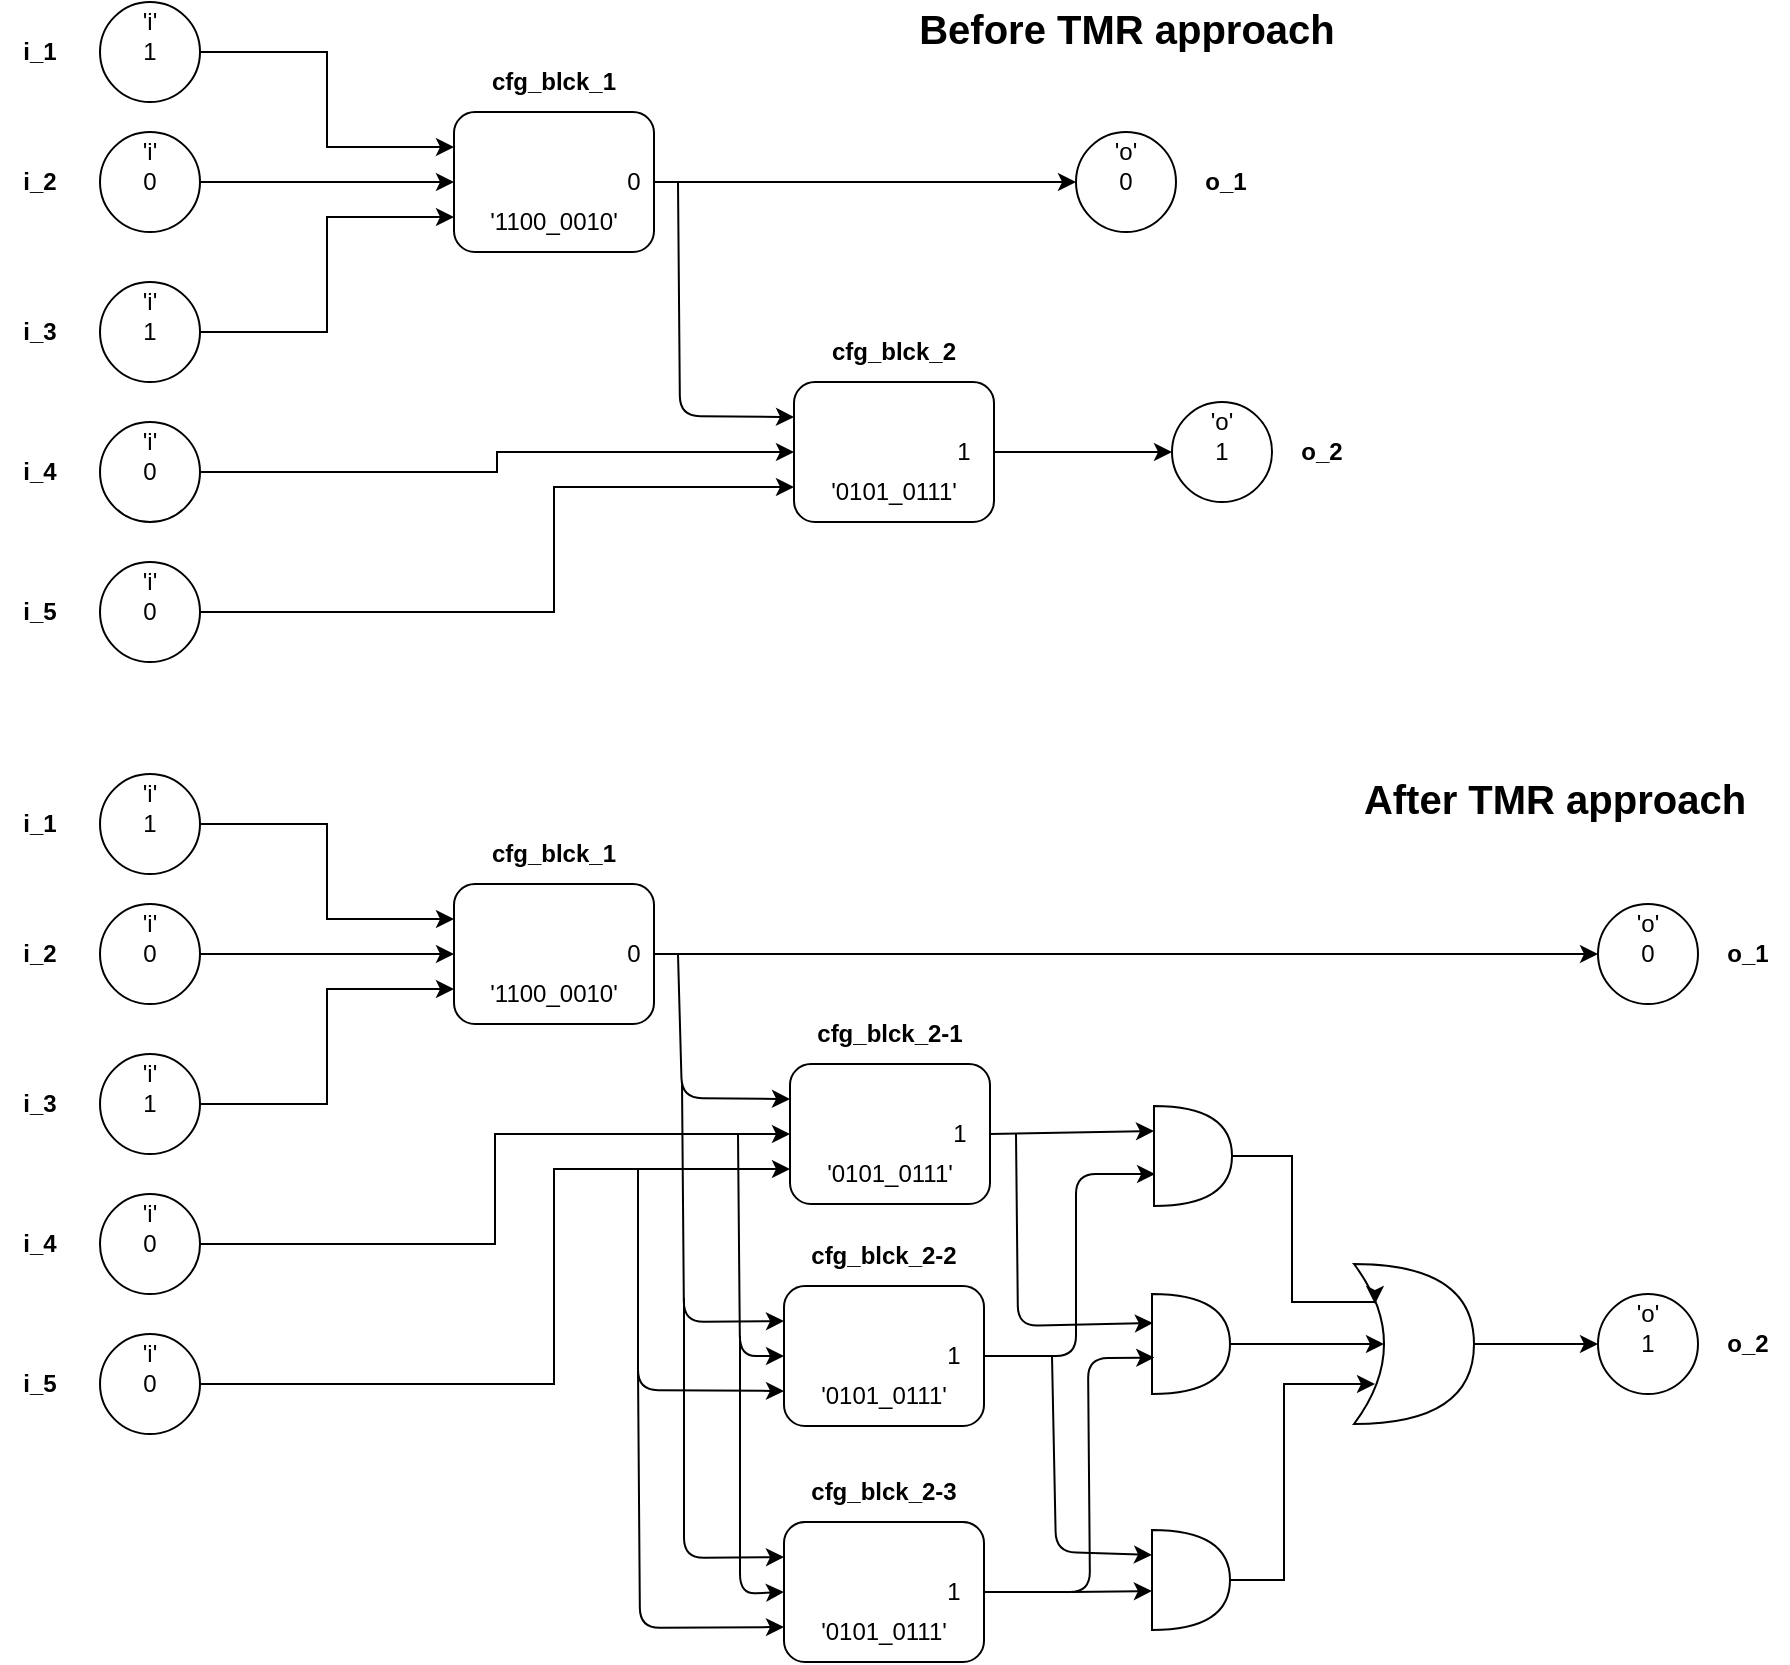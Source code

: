 <mxfile version="14.5.1" type="device"><diagram id="oAcc8yI5VdxO7I8VEUvd" name="Page-1"><mxGraphModel dx="1309" dy="886" grid="1" gridSize="1" guides="1" tooltips="1" connect="1" arrows="1" fold="1" page="1" pageScale="1" pageWidth="1654" pageHeight="1169" math="1" shadow="0"><root><mxCell id="0"/><mxCell id="1" parent="0"/><mxCell id="GiPaHa4eVq6yyV3mLv7P-51" value="" style="group" parent="1" vertex="1" connectable="0"><mxGeometry x="123" y="124" width="681" height="330" as="geometry"/></mxCell><mxCell id="4GQAUtZldE-fBypzfXYX-8" value="" style="group" parent="GiPaHa4eVq6yyV3mLv7P-51" vertex="1" connectable="0"><mxGeometry width="100" height="50" as="geometry"/></mxCell><mxCell id="4GQAUtZldE-fBypzfXYX-1" value="1" style="ellipse;whiteSpace=wrap;html=1;aspect=fixed;" parent="4GQAUtZldE-fBypzfXYX-8" vertex="1"><mxGeometry x="50" width="50" height="50" as="geometry"/></mxCell><mxCell id="4GQAUtZldE-fBypzfXYX-6" value="'i'" style="text;html=1;strokeColor=none;fillColor=none;align=center;verticalAlign=middle;whiteSpace=wrap;rounded=0;" parent="4GQAUtZldE-fBypzfXYX-8" vertex="1"><mxGeometry x="55" width="40" height="20" as="geometry"/></mxCell><mxCell id="4GQAUtZldE-fBypzfXYX-7" value="&lt;b&gt;i_1&lt;/b&gt;" style="text;html=1;strokeColor=none;fillColor=none;align=center;verticalAlign=middle;whiteSpace=wrap;rounded=0;" parent="4GQAUtZldE-fBypzfXYX-8" vertex="1"><mxGeometry y="15" width="40" height="20" as="geometry"/></mxCell><mxCell id="4GQAUtZldE-fBypzfXYX-9" value="" style="group" parent="GiPaHa4eVq6yyV3mLv7P-51" vertex="1" connectable="0"><mxGeometry y="65" width="100" height="50" as="geometry"/></mxCell><mxCell id="4GQAUtZldE-fBypzfXYX-10" value="0" style="ellipse;whiteSpace=wrap;html=1;aspect=fixed;" parent="4GQAUtZldE-fBypzfXYX-9" vertex="1"><mxGeometry x="50" width="50" height="50" as="geometry"/></mxCell><mxCell id="4GQAUtZldE-fBypzfXYX-11" value="'i'" style="text;html=1;strokeColor=none;fillColor=none;align=center;verticalAlign=middle;whiteSpace=wrap;rounded=0;" parent="4GQAUtZldE-fBypzfXYX-9" vertex="1"><mxGeometry x="55" width="40" height="20" as="geometry"/></mxCell><mxCell id="4GQAUtZldE-fBypzfXYX-12" value="&lt;b&gt;i_2&lt;/b&gt;" style="text;html=1;strokeColor=none;fillColor=none;align=center;verticalAlign=middle;whiteSpace=wrap;rounded=0;" parent="4GQAUtZldE-fBypzfXYX-9" vertex="1"><mxGeometry y="15" width="40" height="20" as="geometry"/></mxCell><mxCell id="4GQAUtZldE-fBypzfXYX-13" value="" style="group" parent="GiPaHa4eVq6yyV3mLv7P-51" vertex="1" connectable="0"><mxGeometry y="140" width="100" height="50" as="geometry"/></mxCell><mxCell id="4GQAUtZldE-fBypzfXYX-14" value="1" style="ellipse;whiteSpace=wrap;html=1;aspect=fixed;" parent="4GQAUtZldE-fBypzfXYX-13" vertex="1"><mxGeometry x="50" width="50" height="50" as="geometry"/></mxCell><mxCell id="4GQAUtZldE-fBypzfXYX-15" value="'i'" style="text;html=1;strokeColor=none;fillColor=none;align=center;verticalAlign=middle;whiteSpace=wrap;rounded=0;" parent="4GQAUtZldE-fBypzfXYX-13" vertex="1"><mxGeometry x="55" width="40" height="20" as="geometry"/></mxCell><mxCell id="4GQAUtZldE-fBypzfXYX-16" value="&lt;b&gt;i_3&lt;/b&gt;" style="text;html=1;strokeColor=none;fillColor=none;align=center;verticalAlign=middle;whiteSpace=wrap;rounded=0;" parent="4GQAUtZldE-fBypzfXYX-13" vertex="1"><mxGeometry y="15" width="40" height="20" as="geometry"/></mxCell><mxCell id="4GQAUtZldE-fBypzfXYX-17" value="" style="group" parent="GiPaHa4eVq6yyV3mLv7P-51" vertex="1" connectable="0"><mxGeometry y="210" width="100" height="50" as="geometry"/></mxCell><mxCell id="4GQAUtZldE-fBypzfXYX-18" value="0" style="ellipse;whiteSpace=wrap;html=1;aspect=fixed;" parent="4GQAUtZldE-fBypzfXYX-17" vertex="1"><mxGeometry x="50" width="50" height="50" as="geometry"/></mxCell><mxCell id="4GQAUtZldE-fBypzfXYX-19" value="'i'" style="text;html=1;strokeColor=none;fillColor=none;align=center;verticalAlign=middle;whiteSpace=wrap;rounded=0;" parent="4GQAUtZldE-fBypzfXYX-17" vertex="1"><mxGeometry x="55" width="40" height="20" as="geometry"/></mxCell><mxCell id="4GQAUtZldE-fBypzfXYX-20" value="&lt;b&gt;i_4&lt;/b&gt;" style="text;html=1;strokeColor=none;fillColor=none;align=center;verticalAlign=middle;whiteSpace=wrap;rounded=0;" parent="4GQAUtZldE-fBypzfXYX-17" vertex="1"><mxGeometry y="15" width="40" height="20" as="geometry"/></mxCell><mxCell id="4GQAUtZldE-fBypzfXYX-21" value="" style="group" parent="GiPaHa4eVq6yyV3mLv7P-51" vertex="1" connectable="0"><mxGeometry y="280" width="100" height="50" as="geometry"/></mxCell><mxCell id="4GQAUtZldE-fBypzfXYX-22" value="0" style="ellipse;whiteSpace=wrap;html=1;aspect=fixed;" parent="4GQAUtZldE-fBypzfXYX-21" vertex="1"><mxGeometry x="50" width="50" height="50" as="geometry"/></mxCell><mxCell id="4GQAUtZldE-fBypzfXYX-23" value="'i'" style="text;html=1;strokeColor=none;fillColor=none;align=center;verticalAlign=middle;whiteSpace=wrap;rounded=0;" parent="4GQAUtZldE-fBypzfXYX-21" vertex="1"><mxGeometry x="55" width="40" height="20" as="geometry"/></mxCell><mxCell id="4GQAUtZldE-fBypzfXYX-24" value="&lt;b&gt;i_5&lt;/b&gt;" style="text;html=1;strokeColor=none;fillColor=none;align=center;verticalAlign=middle;whiteSpace=wrap;rounded=0;" parent="4GQAUtZldE-fBypzfXYX-21" vertex="1"><mxGeometry y="15" width="40" height="20" as="geometry"/></mxCell><mxCell id="4GQAUtZldE-fBypzfXYX-29" value="" style="group" parent="GiPaHa4eVq6yyV3mLv7P-51" vertex="1" connectable="0"><mxGeometry x="227" y="30" width="110" height="95" as="geometry"/></mxCell><mxCell id="4GQAUtZldE-fBypzfXYX-25" value="" style="rounded=1;whiteSpace=wrap;html=1;" parent="4GQAUtZldE-fBypzfXYX-29" vertex="1"><mxGeometry y="25" width="100" height="70" as="geometry"/></mxCell><mxCell id="4GQAUtZldE-fBypzfXYX-26" value="&lt;b&gt;cfg_blck_1&lt;/b&gt;" style="text;html=1;strokeColor=none;fillColor=none;align=center;verticalAlign=middle;whiteSpace=wrap;rounded=0;" parent="4GQAUtZldE-fBypzfXYX-29" vertex="1"><mxGeometry x="10" width="80" height="20" as="geometry"/></mxCell><mxCell id="4GQAUtZldE-fBypzfXYX-27" value="'1100_0010'" style="text;html=1;strokeColor=none;fillColor=none;align=center;verticalAlign=middle;whiteSpace=wrap;rounded=0;" parent="4GQAUtZldE-fBypzfXYX-29" vertex="1"><mxGeometry x="20" y="70" width="60" height="20" as="geometry"/></mxCell><mxCell id="4GQAUtZldE-fBypzfXYX-28" value="0" style="text;html=1;strokeColor=none;fillColor=none;align=center;verticalAlign=middle;whiteSpace=wrap;rounded=0;" parent="4GQAUtZldE-fBypzfXYX-29" vertex="1"><mxGeometry x="70" y="50" width="40" height="20" as="geometry"/></mxCell><mxCell id="4GQAUtZldE-fBypzfXYX-30" value="" style="group" parent="GiPaHa4eVq6yyV3mLv7P-51" vertex="1" connectable="0"><mxGeometry x="397" y="165" width="110" height="95" as="geometry"/></mxCell><mxCell id="4GQAUtZldE-fBypzfXYX-31" value="" style="rounded=1;whiteSpace=wrap;html=1;" parent="4GQAUtZldE-fBypzfXYX-30" vertex="1"><mxGeometry y="25" width="100" height="70" as="geometry"/></mxCell><mxCell id="4GQAUtZldE-fBypzfXYX-32" value="&lt;b&gt;cfg_blck_2&lt;/b&gt;" style="text;html=1;strokeColor=none;fillColor=none;align=center;verticalAlign=middle;whiteSpace=wrap;rounded=0;" parent="4GQAUtZldE-fBypzfXYX-30" vertex="1"><mxGeometry x="10" width="80" height="20" as="geometry"/></mxCell><mxCell id="4GQAUtZldE-fBypzfXYX-33" value="'0101_0111'" style="text;html=1;strokeColor=none;fillColor=none;align=center;verticalAlign=middle;whiteSpace=wrap;rounded=0;" parent="4GQAUtZldE-fBypzfXYX-30" vertex="1"><mxGeometry x="20" y="70" width="60" height="20" as="geometry"/></mxCell><mxCell id="4GQAUtZldE-fBypzfXYX-34" value="1" style="text;html=1;strokeColor=none;fillColor=none;align=center;verticalAlign=middle;whiteSpace=wrap;rounded=0;" parent="4GQAUtZldE-fBypzfXYX-30" vertex="1"><mxGeometry x="70" y="50" width="30" height="20" as="geometry"/></mxCell><mxCell id="4GQAUtZldE-fBypzfXYX-35" style="edgeStyle=orthogonalEdgeStyle;rounded=0;orthogonalLoop=1;jettySize=auto;html=1;entryX=0;entryY=0.25;entryDx=0;entryDy=0;" parent="GiPaHa4eVq6yyV3mLv7P-51" source="4GQAUtZldE-fBypzfXYX-1" target="4GQAUtZldE-fBypzfXYX-25" edge="1"><mxGeometry relative="1" as="geometry"/></mxCell><mxCell id="4GQAUtZldE-fBypzfXYX-36" style="edgeStyle=orthogonalEdgeStyle;rounded=0;orthogonalLoop=1;jettySize=auto;html=1;entryX=0;entryY=0.5;entryDx=0;entryDy=0;" parent="GiPaHa4eVq6yyV3mLv7P-51" source="4GQAUtZldE-fBypzfXYX-10" target="4GQAUtZldE-fBypzfXYX-25" edge="1"><mxGeometry relative="1" as="geometry"/></mxCell><mxCell id="4GQAUtZldE-fBypzfXYX-37" style="edgeStyle=orthogonalEdgeStyle;rounded=0;orthogonalLoop=1;jettySize=auto;html=1;entryX=0;entryY=0.75;entryDx=0;entryDy=0;" parent="GiPaHa4eVq6yyV3mLv7P-51" source="4GQAUtZldE-fBypzfXYX-14" target="4GQAUtZldE-fBypzfXYX-25" edge="1"><mxGeometry relative="1" as="geometry"/></mxCell><mxCell id="4GQAUtZldE-fBypzfXYX-39" style="edgeStyle=orthogonalEdgeStyle;rounded=0;orthogonalLoop=1;jettySize=auto;html=1;" parent="GiPaHa4eVq6yyV3mLv7P-51" source="4GQAUtZldE-fBypzfXYX-18" target="4GQAUtZldE-fBypzfXYX-31" edge="1"><mxGeometry relative="1" as="geometry"/></mxCell><mxCell id="4GQAUtZldE-fBypzfXYX-40" style="edgeStyle=orthogonalEdgeStyle;rounded=0;orthogonalLoop=1;jettySize=auto;html=1;entryX=0;entryY=0.75;entryDx=0;entryDy=0;" parent="GiPaHa4eVq6yyV3mLv7P-51" source="4GQAUtZldE-fBypzfXYX-22" target="4GQAUtZldE-fBypzfXYX-31" edge="1"><mxGeometry relative="1" as="geometry"><Array as="points"><mxPoint x="277" y="305"/><mxPoint x="277" y="243"/></Array></mxGeometry></mxCell><mxCell id="VX8U921UnsmfCRe9-qno-5" value="" style="group" parent="GiPaHa4eVq6yyV3mLv7P-51" vertex="1" connectable="0"><mxGeometry x="586" y="200" width="95" height="50" as="geometry"/></mxCell><mxCell id="VX8U921UnsmfCRe9-qno-2" value="1" style="ellipse;whiteSpace=wrap;html=1;aspect=fixed;" parent="VX8U921UnsmfCRe9-qno-5" vertex="1"><mxGeometry width="50" height="50" as="geometry"/></mxCell><mxCell id="VX8U921UnsmfCRe9-qno-3" value="'o'" style="text;html=1;strokeColor=none;fillColor=none;align=center;verticalAlign=middle;whiteSpace=wrap;rounded=0;" parent="VX8U921UnsmfCRe9-qno-5" vertex="1"><mxGeometry x="5" width="40" height="20" as="geometry"/></mxCell><mxCell id="VX8U921UnsmfCRe9-qno-4" value="&lt;b&gt;o_2&lt;/b&gt;" style="text;html=1;strokeColor=none;fillColor=none;align=center;verticalAlign=middle;whiteSpace=wrap;rounded=0;" parent="VX8U921UnsmfCRe9-qno-5" vertex="1"><mxGeometry x="55" y="15" width="40" height="20" as="geometry"/></mxCell><mxCell id="VX8U921UnsmfCRe9-qno-10" value="" style="group" parent="GiPaHa4eVq6yyV3mLv7P-51" vertex="1" connectable="0"><mxGeometry x="538" y="65" width="95" height="50" as="geometry"/></mxCell><mxCell id="VX8U921UnsmfCRe9-qno-11" value="0" style="ellipse;whiteSpace=wrap;html=1;aspect=fixed;" parent="VX8U921UnsmfCRe9-qno-10" vertex="1"><mxGeometry width="50" height="50" as="geometry"/></mxCell><mxCell id="VX8U921UnsmfCRe9-qno-12" value="'o'" style="text;html=1;strokeColor=none;fillColor=none;align=center;verticalAlign=middle;whiteSpace=wrap;rounded=0;" parent="VX8U921UnsmfCRe9-qno-10" vertex="1"><mxGeometry x="5" width="40" height="20" as="geometry"/></mxCell><mxCell id="VX8U921UnsmfCRe9-qno-13" value="&lt;b&gt;o_1&lt;/b&gt;" style="text;html=1;strokeColor=none;fillColor=none;align=center;verticalAlign=middle;whiteSpace=wrap;rounded=0;" parent="VX8U921UnsmfCRe9-qno-10" vertex="1"><mxGeometry x="55" y="15" width="40" height="20" as="geometry"/></mxCell><mxCell id="GiPaHa4eVq6yyV3mLv7P-1" style="edgeStyle=orthogonalEdgeStyle;rounded=0;orthogonalLoop=1;jettySize=auto;html=1;entryX=0;entryY=0.5;entryDx=0;entryDy=0;" parent="GiPaHa4eVq6yyV3mLv7P-51" source="4GQAUtZldE-fBypzfXYX-25" target="VX8U921UnsmfCRe9-qno-11" edge="1"><mxGeometry relative="1" as="geometry"/></mxCell><mxCell id="GiPaHa4eVq6yyV3mLv7P-2" style="edgeStyle=orthogonalEdgeStyle;rounded=0;orthogonalLoop=1;jettySize=auto;html=1;entryX=0;entryY=0.5;entryDx=0;entryDy=0;" parent="GiPaHa4eVq6yyV3mLv7P-51" source="4GQAUtZldE-fBypzfXYX-31" target="VX8U921UnsmfCRe9-qno-2" edge="1"><mxGeometry relative="1" as="geometry"/></mxCell><mxCell id="GiPaHa4eVq6yyV3mLv7P-3" value="" style="endArrow=classic;html=1;entryX=0;entryY=0.25;entryDx=0;entryDy=0;" parent="GiPaHa4eVq6yyV3mLv7P-51" target="4GQAUtZldE-fBypzfXYX-31" edge="1"><mxGeometry width="50" height="50" relative="1" as="geometry"><mxPoint x="339" y="90" as="sourcePoint"/><mxPoint x="423" y="64" as="targetPoint"/><Array as="points"><mxPoint x="340" y="207"/></Array></mxGeometry></mxCell><mxCell id="52hbmm7n-PRNqlKyY2pp-19" value="&lt;font style=&quot;font-size: 20px&quot;&gt;&lt;b&gt;Before TMR approach&lt;/b&gt;&lt;/font&gt;" style="text;html=1;strokeColor=none;fillColor=none;align=center;verticalAlign=middle;whiteSpace=wrap;rounded=0;" vertex="1" parent="GiPaHa4eVq6yyV3mLv7P-51"><mxGeometry x="448" y="3" width="231" height="20" as="geometry"/></mxCell><mxCell id="52hbmm7n-PRNqlKyY2pp-18" value="" style="group" vertex="1" connectable="0" parent="1"><mxGeometry x="123" y="510" width="894" height="444" as="geometry"/></mxCell><mxCell id="GiPaHa4eVq6yyV3mLv7P-4" value="" style="group" parent="52hbmm7n-PRNqlKyY2pp-18" vertex="1" connectable="0"><mxGeometry width="100" height="50" as="geometry"/></mxCell><mxCell id="GiPaHa4eVq6yyV3mLv7P-5" value="1" style="ellipse;whiteSpace=wrap;html=1;aspect=fixed;" parent="GiPaHa4eVq6yyV3mLv7P-4" vertex="1"><mxGeometry x="50" width="50" height="50" as="geometry"/></mxCell><mxCell id="GiPaHa4eVq6yyV3mLv7P-6" value="'i'" style="text;html=1;strokeColor=none;fillColor=none;align=center;verticalAlign=middle;whiteSpace=wrap;rounded=0;" parent="GiPaHa4eVq6yyV3mLv7P-4" vertex="1"><mxGeometry x="55" width="40" height="20" as="geometry"/></mxCell><mxCell id="GiPaHa4eVq6yyV3mLv7P-7" value="&lt;b&gt;i_1&lt;/b&gt;" style="text;html=1;strokeColor=none;fillColor=none;align=center;verticalAlign=middle;whiteSpace=wrap;rounded=0;" parent="GiPaHa4eVq6yyV3mLv7P-4" vertex="1"><mxGeometry y="15" width="40" height="20" as="geometry"/></mxCell><mxCell id="GiPaHa4eVq6yyV3mLv7P-8" value="" style="group" parent="52hbmm7n-PRNqlKyY2pp-18" vertex="1" connectable="0"><mxGeometry y="65" width="100" height="50" as="geometry"/></mxCell><mxCell id="GiPaHa4eVq6yyV3mLv7P-9" value="0" style="ellipse;whiteSpace=wrap;html=1;aspect=fixed;" parent="GiPaHa4eVq6yyV3mLv7P-8" vertex="1"><mxGeometry x="50" width="50" height="50" as="geometry"/></mxCell><mxCell id="GiPaHa4eVq6yyV3mLv7P-10" value="'i'" style="text;html=1;strokeColor=none;fillColor=none;align=center;verticalAlign=middle;whiteSpace=wrap;rounded=0;" parent="GiPaHa4eVq6yyV3mLv7P-8" vertex="1"><mxGeometry x="55" width="40" height="20" as="geometry"/></mxCell><mxCell id="GiPaHa4eVq6yyV3mLv7P-11" value="&lt;b&gt;i_2&lt;/b&gt;" style="text;html=1;strokeColor=none;fillColor=none;align=center;verticalAlign=middle;whiteSpace=wrap;rounded=0;" parent="GiPaHa4eVq6yyV3mLv7P-8" vertex="1"><mxGeometry y="15" width="40" height="20" as="geometry"/></mxCell><mxCell id="GiPaHa4eVq6yyV3mLv7P-12" value="" style="group" parent="52hbmm7n-PRNqlKyY2pp-18" vertex="1" connectable="0"><mxGeometry y="140" width="100" height="50" as="geometry"/></mxCell><mxCell id="GiPaHa4eVq6yyV3mLv7P-13" value="1" style="ellipse;whiteSpace=wrap;html=1;aspect=fixed;" parent="GiPaHa4eVq6yyV3mLv7P-12" vertex="1"><mxGeometry x="50" width="50" height="50" as="geometry"/></mxCell><mxCell id="GiPaHa4eVq6yyV3mLv7P-14" value="'i'" style="text;html=1;strokeColor=none;fillColor=none;align=center;verticalAlign=middle;whiteSpace=wrap;rounded=0;" parent="GiPaHa4eVq6yyV3mLv7P-12" vertex="1"><mxGeometry x="55" width="40" height="20" as="geometry"/></mxCell><mxCell id="GiPaHa4eVq6yyV3mLv7P-15" value="&lt;b&gt;i_3&lt;/b&gt;" style="text;html=1;strokeColor=none;fillColor=none;align=center;verticalAlign=middle;whiteSpace=wrap;rounded=0;" parent="GiPaHa4eVq6yyV3mLv7P-12" vertex="1"><mxGeometry y="15" width="40" height="20" as="geometry"/></mxCell><mxCell id="GiPaHa4eVq6yyV3mLv7P-16" value="" style="group" parent="52hbmm7n-PRNqlKyY2pp-18" vertex="1" connectable="0"><mxGeometry y="210" width="100" height="50" as="geometry"/></mxCell><mxCell id="GiPaHa4eVq6yyV3mLv7P-17" value="0" style="ellipse;whiteSpace=wrap;html=1;aspect=fixed;" parent="GiPaHa4eVq6yyV3mLv7P-16" vertex="1"><mxGeometry x="50" width="50" height="50" as="geometry"/></mxCell><mxCell id="GiPaHa4eVq6yyV3mLv7P-18" value="'i'" style="text;html=1;strokeColor=none;fillColor=none;align=center;verticalAlign=middle;whiteSpace=wrap;rounded=0;" parent="GiPaHa4eVq6yyV3mLv7P-16" vertex="1"><mxGeometry x="55" width="40" height="20" as="geometry"/></mxCell><mxCell id="GiPaHa4eVq6yyV3mLv7P-19" value="&lt;b&gt;i_4&lt;/b&gt;" style="text;html=1;strokeColor=none;fillColor=none;align=center;verticalAlign=middle;whiteSpace=wrap;rounded=0;" parent="GiPaHa4eVq6yyV3mLv7P-16" vertex="1"><mxGeometry y="15" width="40" height="20" as="geometry"/></mxCell><mxCell id="GiPaHa4eVq6yyV3mLv7P-20" value="" style="group" parent="52hbmm7n-PRNqlKyY2pp-18" vertex="1" connectable="0"><mxGeometry y="280" width="100" height="50" as="geometry"/></mxCell><mxCell id="GiPaHa4eVq6yyV3mLv7P-21" value="0" style="ellipse;whiteSpace=wrap;html=1;aspect=fixed;" parent="GiPaHa4eVq6yyV3mLv7P-20" vertex="1"><mxGeometry x="50" width="50" height="50" as="geometry"/></mxCell><mxCell id="GiPaHa4eVq6yyV3mLv7P-22" value="'i'" style="text;html=1;strokeColor=none;fillColor=none;align=center;verticalAlign=middle;whiteSpace=wrap;rounded=0;" parent="GiPaHa4eVq6yyV3mLv7P-20" vertex="1"><mxGeometry x="55" width="40" height="20" as="geometry"/></mxCell><mxCell id="GiPaHa4eVq6yyV3mLv7P-23" value="&lt;b&gt;i_5&lt;/b&gt;" style="text;html=1;strokeColor=none;fillColor=none;align=center;verticalAlign=middle;whiteSpace=wrap;rounded=0;" parent="GiPaHa4eVq6yyV3mLv7P-20" vertex="1"><mxGeometry y="15" width="40" height="20" as="geometry"/></mxCell><mxCell id="GiPaHa4eVq6yyV3mLv7P-24" value="" style="group" parent="52hbmm7n-PRNqlKyY2pp-18" vertex="1" connectable="0"><mxGeometry x="227" y="30" width="110" height="95" as="geometry"/></mxCell><mxCell id="GiPaHa4eVq6yyV3mLv7P-25" value="" style="rounded=1;whiteSpace=wrap;html=1;" parent="GiPaHa4eVq6yyV3mLv7P-24" vertex="1"><mxGeometry y="25" width="100" height="70" as="geometry"/></mxCell><mxCell id="GiPaHa4eVq6yyV3mLv7P-26" value="&lt;b&gt;cfg_blck_1&lt;/b&gt;" style="text;html=1;strokeColor=none;fillColor=none;align=center;verticalAlign=middle;whiteSpace=wrap;rounded=0;" parent="GiPaHa4eVq6yyV3mLv7P-24" vertex="1"><mxGeometry x="10" width="80" height="20" as="geometry"/></mxCell><mxCell id="GiPaHa4eVq6yyV3mLv7P-27" value="'1100_0010'" style="text;html=1;strokeColor=none;fillColor=none;align=center;verticalAlign=middle;whiteSpace=wrap;rounded=0;" parent="GiPaHa4eVq6yyV3mLv7P-24" vertex="1"><mxGeometry x="20" y="70" width="60" height="20" as="geometry"/></mxCell><mxCell id="GiPaHa4eVq6yyV3mLv7P-28" value="0" style="text;html=1;strokeColor=none;fillColor=none;align=center;verticalAlign=middle;whiteSpace=wrap;rounded=0;" parent="GiPaHa4eVq6yyV3mLv7P-24" vertex="1"><mxGeometry x="70" y="50" width="40" height="20" as="geometry"/></mxCell><mxCell id="GiPaHa4eVq6yyV3mLv7P-29" value="" style="group" parent="52hbmm7n-PRNqlKyY2pp-18" vertex="1" connectable="0"><mxGeometry x="395" y="120" width="110" height="95" as="geometry"/></mxCell><mxCell id="GiPaHa4eVq6yyV3mLv7P-30" value="" style="rounded=1;whiteSpace=wrap;html=1;" parent="GiPaHa4eVq6yyV3mLv7P-29" vertex="1"><mxGeometry y="25" width="100" height="70" as="geometry"/></mxCell><mxCell id="GiPaHa4eVq6yyV3mLv7P-31" value="&lt;b&gt;cfg_blck_2-1&lt;/b&gt;" style="text;html=1;strokeColor=none;fillColor=none;align=center;verticalAlign=middle;whiteSpace=wrap;rounded=0;" parent="GiPaHa4eVq6yyV3mLv7P-29" vertex="1"><mxGeometry x="10" width="80" height="20" as="geometry"/></mxCell><mxCell id="GiPaHa4eVq6yyV3mLv7P-32" value="'0101_0111'" style="text;html=1;strokeColor=none;fillColor=none;align=center;verticalAlign=middle;whiteSpace=wrap;rounded=0;" parent="GiPaHa4eVq6yyV3mLv7P-29" vertex="1"><mxGeometry x="20" y="70" width="60" height="20" as="geometry"/></mxCell><mxCell id="GiPaHa4eVq6yyV3mLv7P-33" value="1" style="text;html=1;strokeColor=none;fillColor=none;align=center;verticalAlign=middle;whiteSpace=wrap;rounded=0;" parent="GiPaHa4eVq6yyV3mLv7P-29" vertex="1"><mxGeometry x="70" y="50" width="30" height="20" as="geometry"/></mxCell><mxCell id="GiPaHa4eVq6yyV3mLv7P-34" style="edgeStyle=orthogonalEdgeStyle;rounded=0;orthogonalLoop=1;jettySize=auto;html=1;entryX=0;entryY=0.25;entryDx=0;entryDy=0;" parent="52hbmm7n-PRNqlKyY2pp-18" source="GiPaHa4eVq6yyV3mLv7P-5" target="GiPaHa4eVq6yyV3mLv7P-25" edge="1"><mxGeometry relative="1" as="geometry"/></mxCell><mxCell id="GiPaHa4eVq6yyV3mLv7P-35" style="edgeStyle=orthogonalEdgeStyle;rounded=0;orthogonalLoop=1;jettySize=auto;html=1;entryX=0;entryY=0.5;entryDx=0;entryDy=0;" parent="52hbmm7n-PRNqlKyY2pp-18" source="GiPaHa4eVq6yyV3mLv7P-9" target="GiPaHa4eVq6yyV3mLv7P-25" edge="1"><mxGeometry relative="1" as="geometry"/></mxCell><mxCell id="GiPaHa4eVq6yyV3mLv7P-36" style="edgeStyle=orthogonalEdgeStyle;rounded=0;orthogonalLoop=1;jettySize=auto;html=1;entryX=0;entryY=0.75;entryDx=0;entryDy=0;" parent="52hbmm7n-PRNqlKyY2pp-18" source="GiPaHa4eVq6yyV3mLv7P-13" target="GiPaHa4eVq6yyV3mLv7P-25" edge="1"><mxGeometry relative="1" as="geometry"/></mxCell><mxCell id="GiPaHa4eVq6yyV3mLv7P-37" style="edgeStyle=orthogonalEdgeStyle;rounded=0;orthogonalLoop=1;jettySize=auto;html=1;" parent="52hbmm7n-PRNqlKyY2pp-18" source="GiPaHa4eVq6yyV3mLv7P-17" target="GiPaHa4eVq6yyV3mLv7P-30" edge="1"><mxGeometry relative="1" as="geometry"/></mxCell><mxCell id="GiPaHa4eVq6yyV3mLv7P-38" style="edgeStyle=orthogonalEdgeStyle;rounded=0;orthogonalLoop=1;jettySize=auto;html=1;entryX=0;entryY=0.75;entryDx=0;entryDy=0;" parent="52hbmm7n-PRNqlKyY2pp-18" source="GiPaHa4eVq6yyV3mLv7P-21" target="GiPaHa4eVq6yyV3mLv7P-30" edge="1"><mxGeometry relative="1" as="geometry"><Array as="points"><mxPoint x="277" y="305"/><mxPoint x="277" y="198"/></Array></mxGeometry></mxCell><mxCell id="GiPaHa4eVq6yyV3mLv7P-39" value="" style="group" parent="52hbmm7n-PRNqlKyY2pp-18" vertex="1" connectable="0"><mxGeometry x="799" y="260" width="95" height="50" as="geometry"/></mxCell><mxCell id="GiPaHa4eVq6yyV3mLv7P-40" value="1" style="ellipse;whiteSpace=wrap;html=1;aspect=fixed;" parent="GiPaHa4eVq6yyV3mLv7P-39" vertex="1"><mxGeometry width="50" height="50" as="geometry"/></mxCell><mxCell id="GiPaHa4eVq6yyV3mLv7P-41" value="'o'" style="text;html=1;strokeColor=none;fillColor=none;align=center;verticalAlign=middle;whiteSpace=wrap;rounded=0;" parent="GiPaHa4eVq6yyV3mLv7P-39" vertex="1"><mxGeometry x="5" width="40" height="20" as="geometry"/></mxCell><mxCell id="GiPaHa4eVq6yyV3mLv7P-42" value="&lt;b&gt;o_2&lt;/b&gt;" style="text;html=1;strokeColor=none;fillColor=none;align=center;verticalAlign=middle;whiteSpace=wrap;rounded=0;" parent="GiPaHa4eVq6yyV3mLv7P-39" vertex="1"><mxGeometry x="55" y="15" width="40" height="20" as="geometry"/></mxCell><mxCell id="GiPaHa4eVq6yyV3mLv7P-43" value="" style="group" parent="52hbmm7n-PRNqlKyY2pp-18" vertex="1" connectable="0"><mxGeometry x="799" y="65" width="95" height="50" as="geometry"/></mxCell><mxCell id="GiPaHa4eVq6yyV3mLv7P-44" value="0" style="ellipse;whiteSpace=wrap;html=1;aspect=fixed;" parent="GiPaHa4eVq6yyV3mLv7P-43" vertex="1"><mxGeometry width="50" height="50" as="geometry"/></mxCell><mxCell id="GiPaHa4eVq6yyV3mLv7P-45" value="'o'" style="text;html=1;strokeColor=none;fillColor=none;align=center;verticalAlign=middle;whiteSpace=wrap;rounded=0;" parent="GiPaHa4eVq6yyV3mLv7P-43" vertex="1"><mxGeometry x="5" width="40" height="20" as="geometry"/></mxCell><mxCell id="GiPaHa4eVq6yyV3mLv7P-46" value="&lt;b&gt;o_1&lt;/b&gt;" style="text;html=1;strokeColor=none;fillColor=none;align=center;verticalAlign=middle;whiteSpace=wrap;rounded=0;" parent="GiPaHa4eVq6yyV3mLv7P-43" vertex="1"><mxGeometry x="55" y="15" width="40" height="20" as="geometry"/></mxCell><mxCell id="GiPaHa4eVq6yyV3mLv7P-47" style="edgeStyle=orthogonalEdgeStyle;rounded=0;orthogonalLoop=1;jettySize=auto;html=1;entryX=0;entryY=0.5;entryDx=0;entryDy=0;" parent="52hbmm7n-PRNqlKyY2pp-18" source="GiPaHa4eVq6yyV3mLv7P-25" target="GiPaHa4eVq6yyV3mLv7P-44" edge="1"><mxGeometry relative="1" as="geometry"/></mxCell><mxCell id="GiPaHa4eVq6yyV3mLv7P-49" value="" style="endArrow=classic;html=1;entryX=0;entryY=0.25;entryDx=0;entryDy=0;" parent="52hbmm7n-PRNqlKyY2pp-18" target="GiPaHa4eVq6yyV3mLv7P-30" edge="1"><mxGeometry width="50" height="50" relative="1" as="geometry"><mxPoint x="339" y="90" as="sourcePoint"/><mxPoint x="423" y="64" as="targetPoint"/><Array as="points"><mxPoint x="341" y="162"/></Array></mxGeometry></mxCell><mxCell id="GiPaHa4eVq6yyV3mLv7P-52" value="" style="group" parent="52hbmm7n-PRNqlKyY2pp-18" vertex="1" connectable="0"><mxGeometry x="392" y="231" width="110" height="95" as="geometry"/></mxCell><mxCell id="GiPaHa4eVq6yyV3mLv7P-53" value="" style="rounded=1;whiteSpace=wrap;html=1;" parent="GiPaHa4eVq6yyV3mLv7P-52" vertex="1"><mxGeometry y="25" width="100" height="70" as="geometry"/></mxCell><mxCell id="GiPaHa4eVq6yyV3mLv7P-54" value="&lt;b&gt;cfg_blck_2-2&lt;/b&gt;" style="text;html=1;strokeColor=none;fillColor=none;align=center;verticalAlign=middle;whiteSpace=wrap;rounded=0;" parent="GiPaHa4eVq6yyV3mLv7P-52" vertex="1"><mxGeometry x="10" width="80" height="20" as="geometry"/></mxCell><mxCell id="GiPaHa4eVq6yyV3mLv7P-55" value="'0101_0111'" style="text;html=1;strokeColor=none;fillColor=none;align=center;verticalAlign=middle;whiteSpace=wrap;rounded=0;" parent="GiPaHa4eVq6yyV3mLv7P-52" vertex="1"><mxGeometry x="20" y="70" width="60" height="20" as="geometry"/></mxCell><mxCell id="GiPaHa4eVq6yyV3mLv7P-56" value="1" style="text;html=1;strokeColor=none;fillColor=none;align=center;verticalAlign=middle;whiteSpace=wrap;rounded=0;" parent="GiPaHa4eVq6yyV3mLv7P-52" vertex="1"><mxGeometry x="70" y="50" width="30" height="20" as="geometry"/></mxCell><mxCell id="GiPaHa4eVq6yyV3mLv7P-57" value="" style="group" parent="52hbmm7n-PRNqlKyY2pp-18" vertex="1" connectable="0"><mxGeometry x="392" y="349" width="110" height="95" as="geometry"/></mxCell><mxCell id="GiPaHa4eVq6yyV3mLv7P-58" value="" style="rounded=1;whiteSpace=wrap;html=1;" parent="GiPaHa4eVq6yyV3mLv7P-57" vertex="1"><mxGeometry y="25" width="100" height="70" as="geometry"/></mxCell><mxCell id="GiPaHa4eVq6yyV3mLv7P-59" value="&lt;b&gt;cfg_blck_2-3&lt;/b&gt;" style="text;html=1;strokeColor=none;fillColor=none;align=center;verticalAlign=middle;whiteSpace=wrap;rounded=0;" parent="GiPaHa4eVq6yyV3mLv7P-57" vertex="1"><mxGeometry x="10" width="80" height="20" as="geometry"/></mxCell><mxCell id="GiPaHa4eVq6yyV3mLv7P-60" value="'0101_0111'" style="text;html=1;strokeColor=none;fillColor=none;align=center;verticalAlign=middle;whiteSpace=wrap;rounded=0;" parent="GiPaHa4eVq6yyV3mLv7P-57" vertex="1"><mxGeometry x="20" y="70" width="60" height="20" as="geometry"/></mxCell><mxCell id="GiPaHa4eVq6yyV3mLv7P-61" value="1" style="text;html=1;strokeColor=none;fillColor=none;align=center;verticalAlign=middle;whiteSpace=wrap;rounded=0;" parent="GiPaHa4eVq6yyV3mLv7P-57" vertex="1"><mxGeometry x="70" y="50" width="30" height="20" as="geometry"/></mxCell><mxCell id="GiPaHa4eVq6yyV3mLv7P-62" value="" style="endArrow=classic;html=1;entryX=0;entryY=0.25;entryDx=0;entryDy=0;" parent="52hbmm7n-PRNqlKyY2pp-18" target="GiPaHa4eVq6yyV3mLv7P-53" edge="1"><mxGeometry width="50" height="50" relative="1" as="geometry"><mxPoint x="341" y="154" as="sourcePoint"/><mxPoint x="448" y="266" as="targetPoint"/><Array as="points"><mxPoint x="342" y="274"/></Array></mxGeometry></mxCell><mxCell id="GiPaHa4eVq6yyV3mLv7P-64" value="" style="endArrow=classic;html=1;entryX=0;entryY=0.25;entryDx=0;entryDy=0;" parent="52hbmm7n-PRNqlKyY2pp-18" target="GiPaHa4eVq6yyV3mLv7P-58" edge="1"><mxGeometry width="50" height="50" relative="1" as="geometry"><mxPoint x="342" y="262" as="sourcePoint"/><mxPoint x="368" y="194" as="targetPoint"/><Array as="points"><mxPoint x="342" y="392"/></Array></mxGeometry></mxCell><mxCell id="GiPaHa4eVq6yyV3mLv7P-65" value="" style="endArrow=classic;html=1;entryX=0;entryY=0.5;entryDx=0;entryDy=0;" parent="52hbmm7n-PRNqlKyY2pp-18" target="GiPaHa4eVq6yyV3mLv7P-53" edge="1"><mxGeometry width="50" height="50" relative="1" as="geometry"><mxPoint x="369" y="180" as="sourcePoint"/><mxPoint x="368" y="288" as="targetPoint"/><Array as="points"><mxPoint x="370" y="291"/></Array></mxGeometry></mxCell><mxCell id="52hbmm7n-PRNqlKyY2pp-1" value="" style="endArrow=classic;html=1;entryX=0;entryY=0.5;entryDx=0;entryDy=0;" edge="1" parent="52hbmm7n-PRNqlKyY2pp-18" target="GiPaHa4eVq6yyV3mLv7P-58"><mxGeometry width="50" height="50" relative="1" as="geometry"><mxPoint x="370" y="281" as="sourcePoint"/><mxPoint x="368" y="249" as="targetPoint"/><Array as="points"><mxPoint x="370" y="410"/></Array></mxGeometry></mxCell><mxCell id="52hbmm7n-PRNqlKyY2pp-2" value="" style="endArrow=classic;html=1;entryX=0;entryY=0.75;entryDx=0;entryDy=0;" edge="1" parent="52hbmm7n-PRNqlKyY2pp-18" target="GiPaHa4eVq6yyV3mLv7P-53"><mxGeometry width="50" height="50" relative="1" as="geometry"><mxPoint x="319" y="198" as="sourcePoint"/><mxPoint x="430" y="262" as="targetPoint"/><Array as="points"><mxPoint x="319" y="308"/></Array></mxGeometry></mxCell><mxCell id="52hbmm7n-PRNqlKyY2pp-3" value="" style="endArrow=classic;html=1;entryX=0;entryY=0.75;entryDx=0;entryDy=0;" edge="1" parent="52hbmm7n-PRNqlKyY2pp-18" target="GiPaHa4eVq6yyV3mLv7P-58"><mxGeometry width="50" height="50" relative="1" as="geometry"><mxPoint x="319" y="298" as="sourcePoint"/><mxPoint x="388" y="274" as="targetPoint"/><Array as="points"><mxPoint x="320" y="427"/></Array></mxGeometry></mxCell><mxCell id="52hbmm7n-PRNqlKyY2pp-4" value="" style="shape=or;whiteSpace=wrap;html=1;" vertex="1" parent="52hbmm7n-PRNqlKyY2pp-18"><mxGeometry x="577" y="166" width="39" height="50" as="geometry"/></mxCell><mxCell id="52hbmm7n-PRNqlKyY2pp-5" value="" style="endArrow=classic;html=1;exitX=1;exitY=0.5;exitDx=0;exitDy=0;entryX=0;entryY=0.25;entryDx=0;entryDy=0;entryPerimeter=0;" edge="1" parent="52hbmm7n-PRNqlKyY2pp-18" source="GiPaHa4eVq6yyV3mLv7P-33" target="52hbmm7n-PRNqlKyY2pp-4"><mxGeometry width="50" height="50" relative="1" as="geometry"><mxPoint x="504" y="180" as="sourcePoint"/><mxPoint x="546" y="177" as="targetPoint"/></mxGeometry></mxCell><mxCell id="52hbmm7n-PRNqlKyY2pp-6" value="" style="endArrow=classic;html=1;entryX=0.014;entryY=0.681;entryDx=0;entryDy=0;entryPerimeter=0;exitX=1;exitY=0.5;exitDx=0;exitDy=0;" edge="1" parent="52hbmm7n-PRNqlKyY2pp-18" source="GiPaHa4eVq6yyV3mLv7P-56" target="52hbmm7n-PRNqlKyY2pp-4"><mxGeometry width="50" height="50" relative="1" as="geometry"><mxPoint x="450" y="264" as="sourcePoint"/><mxPoint x="500" y="214" as="targetPoint"/><Array as="points"><mxPoint x="538" y="291"/><mxPoint x="538" y="200"/></Array></mxGeometry></mxCell><mxCell id="52hbmm7n-PRNqlKyY2pp-7" value="" style="shape=or;whiteSpace=wrap;html=1;" vertex="1" parent="52hbmm7n-PRNqlKyY2pp-18"><mxGeometry x="576" y="260" width="39" height="50" as="geometry"/></mxCell><mxCell id="52hbmm7n-PRNqlKyY2pp-8" value="" style="shape=or;whiteSpace=wrap;html=1;" vertex="1" parent="52hbmm7n-PRNqlKyY2pp-18"><mxGeometry x="576" y="378" width="39" height="50" as="geometry"/></mxCell><mxCell id="52hbmm7n-PRNqlKyY2pp-9" value="" style="endArrow=classic;html=1;entryX=0.011;entryY=0.29;entryDx=0;entryDy=0;entryPerimeter=0;" edge="1" parent="52hbmm7n-PRNqlKyY2pp-18" target="52hbmm7n-PRNqlKyY2pp-7"><mxGeometry width="50" height="50" relative="1" as="geometry"><mxPoint x="508" y="180" as="sourcePoint"/><mxPoint x="577" y="225" as="targetPoint"/><Array as="points"><mxPoint x="509" y="276"/></Array></mxGeometry></mxCell><mxCell id="52hbmm7n-PRNqlKyY2pp-10" value="" style="endArrow=classic;html=1;entryX=0;entryY=0.25;entryDx=0;entryDy=0;entryPerimeter=0;" edge="1" parent="52hbmm7n-PRNqlKyY2pp-18" target="52hbmm7n-PRNqlKyY2pp-8"><mxGeometry width="50" height="50" relative="1" as="geometry"><mxPoint x="526" y="291" as="sourcePoint"/><mxPoint x="476" y="313" as="targetPoint"/><Array as="points"><mxPoint x="528" y="389"/></Array></mxGeometry></mxCell><mxCell id="52hbmm7n-PRNqlKyY2pp-11" value="" style="endArrow=classic;html=1;entryX=0.029;entryY=0.636;entryDx=0;entryDy=0;entryPerimeter=0;exitX=1;exitY=0.5;exitDx=0;exitDy=0;" edge="1" parent="52hbmm7n-PRNqlKyY2pp-18" source="GiPaHa4eVq6yyV3mLv7P-61" target="52hbmm7n-PRNqlKyY2pp-7"><mxGeometry width="50" height="50" relative="1" as="geometry"><mxPoint x="431" y="342" as="sourcePoint"/><mxPoint x="481" y="292" as="targetPoint"/><Array as="points"><mxPoint x="545" y="409"/><mxPoint x="544" y="292"/></Array></mxGeometry></mxCell><mxCell id="52hbmm7n-PRNqlKyY2pp-12" value="" style="endArrow=classic;html=1;entryX=-0.002;entryY=0.61;entryDx=0;entryDy=0;entryPerimeter=0;" edge="1" parent="52hbmm7n-PRNqlKyY2pp-18" target="52hbmm7n-PRNqlKyY2pp-8"><mxGeometry width="50" height="50" relative="1" as="geometry"><mxPoint x="536" y="409" as="sourcePoint"/><mxPoint x="481" y="292" as="targetPoint"/></mxGeometry></mxCell><mxCell id="52hbmm7n-PRNqlKyY2pp-17" style="edgeStyle=orthogonalEdgeStyle;rounded=0;orthogonalLoop=1;jettySize=auto;html=1;entryX=0;entryY=0.5;entryDx=0;entryDy=0;" edge="1" parent="52hbmm7n-PRNqlKyY2pp-18" source="52hbmm7n-PRNqlKyY2pp-13" target="GiPaHa4eVq6yyV3mLv7P-40"><mxGeometry relative="1" as="geometry"/></mxCell><mxCell id="52hbmm7n-PRNqlKyY2pp-13" value="" style="shape=xor;whiteSpace=wrap;html=1;" vertex="1" parent="52hbmm7n-PRNqlKyY2pp-18"><mxGeometry x="677" y="245" width="60" height="80" as="geometry"/></mxCell><mxCell id="52hbmm7n-PRNqlKyY2pp-14" style="edgeStyle=orthogonalEdgeStyle;rounded=0;orthogonalLoop=1;jettySize=auto;html=1;entryX=0.175;entryY=0.25;entryDx=0;entryDy=0;entryPerimeter=0;" edge="1" parent="52hbmm7n-PRNqlKyY2pp-18" source="52hbmm7n-PRNqlKyY2pp-4" target="52hbmm7n-PRNqlKyY2pp-13"><mxGeometry relative="1" as="geometry"><Array as="points"><mxPoint x="646" y="191"/><mxPoint x="646" y="264"/></Array></mxGeometry></mxCell><mxCell id="52hbmm7n-PRNqlKyY2pp-15" style="edgeStyle=orthogonalEdgeStyle;rounded=0;orthogonalLoop=1;jettySize=auto;html=1;entryX=0.25;entryY=0.5;entryDx=0;entryDy=0;entryPerimeter=0;" edge="1" parent="52hbmm7n-PRNqlKyY2pp-18" source="52hbmm7n-PRNqlKyY2pp-7" target="52hbmm7n-PRNqlKyY2pp-13"><mxGeometry relative="1" as="geometry"/></mxCell><mxCell id="52hbmm7n-PRNqlKyY2pp-16" style="edgeStyle=orthogonalEdgeStyle;rounded=0;orthogonalLoop=1;jettySize=auto;html=1;entryX=0.175;entryY=0.75;entryDx=0;entryDy=0;entryPerimeter=0;" edge="1" parent="52hbmm7n-PRNqlKyY2pp-18" source="52hbmm7n-PRNqlKyY2pp-8" target="52hbmm7n-PRNqlKyY2pp-13"><mxGeometry relative="1" as="geometry"><Array as="points"><mxPoint x="642" y="403"/><mxPoint x="642" y="305"/></Array></mxGeometry></mxCell><mxCell id="52hbmm7n-PRNqlKyY2pp-20" value="&lt;font style=&quot;font-size: 20px&quot;&gt;&lt;b&gt;After TMR approach&lt;/b&gt;&lt;/font&gt;" style="text;html=1;strokeColor=none;fillColor=none;align=center;verticalAlign=middle;whiteSpace=wrap;rounded=0;" vertex="1" parent="52hbmm7n-PRNqlKyY2pp-18"><mxGeometry x="662" y="2" width="231" height="20" as="geometry"/></mxCell></root></mxGraphModel></diagram></mxfile>